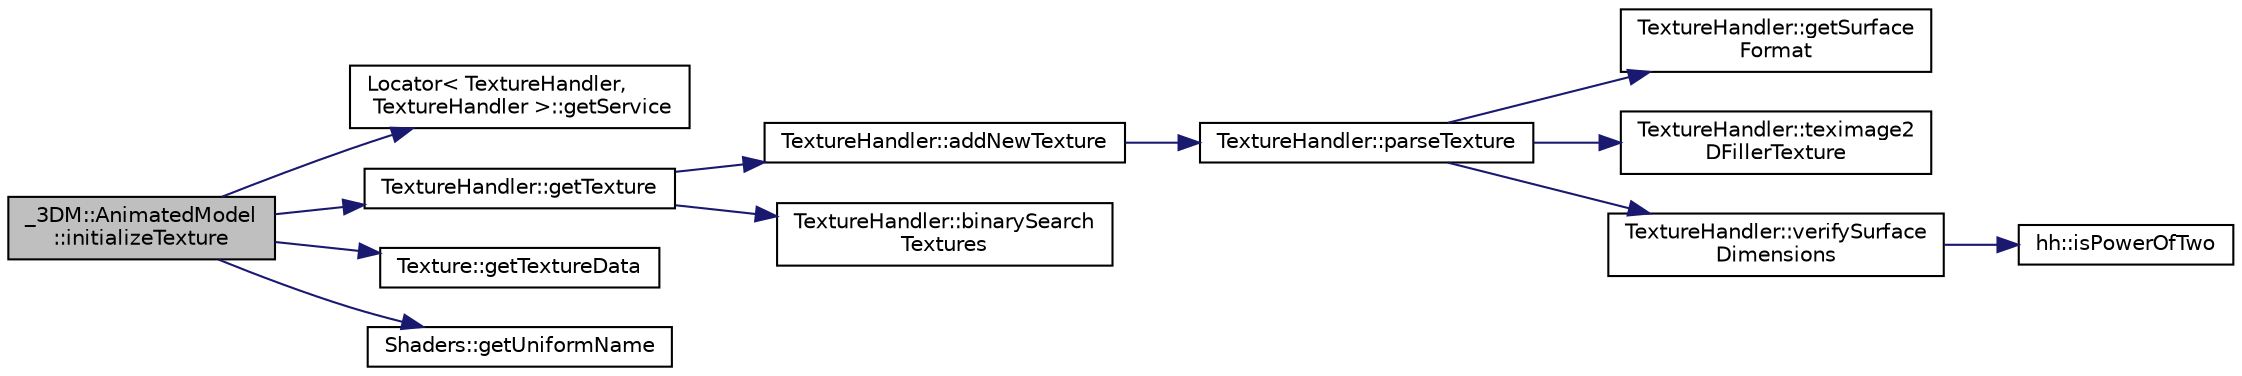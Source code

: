 digraph "_3DM::AnimatedModel::initializeTexture"
{
 // INTERACTIVE_SVG=YES
 // LATEX_PDF_SIZE
  edge [fontname="Helvetica",fontsize="10",labelfontname="Helvetica",labelfontsize="10"];
  node [fontname="Helvetica",fontsize="10",shape=record];
  rankdir="LR";
  Node1 [label="_3DM::AnimatedModel\l::initializeTexture",height=0.2,width=0.4,color="black", fillcolor="grey75", style="filled", fontcolor="black",tooltip=" "];
  Node1 -> Node2 [color="midnightblue",fontsize="10",style="solid",fontname="Helvetica"];
  Node2 [label="Locator\< TextureHandler,\l TextureHandler \>::getService",height=0.2,width=0.4,color="black", fillcolor="white", style="filled",URL="$d2/d23/class_locator.html#a310ebd51e96b6341e25471b651afaf34",tooltip=" "];
  Node1 -> Node3 [color="midnightblue",fontsize="10",style="solid",fontname="Helvetica"];
  Node3 [label="TextureHandler::getTexture",height=0.2,width=0.4,color="black", fillcolor="white", style="filled",URL="$d7/d13/class_texture_handler.html#a85fb7e3ae43c7a58a288e7285b9e58bf",tooltip=" "];
  Node3 -> Node4 [color="midnightblue",fontsize="10",style="solid",fontname="Helvetica"];
  Node4 [label="TextureHandler::addNewTexture",height=0.2,width=0.4,color="black", fillcolor="white", style="filled",URL="$d7/d13/class_texture_handler.html#a7b2135a42ef0d0d83fcfe8cf8d61828e",tooltip=" "];
  Node4 -> Node5 [color="midnightblue",fontsize="10",style="solid",fontname="Helvetica"];
  Node5 [label="TextureHandler::parseTexture",height=0.2,width=0.4,color="black", fillcolor="white", style="filled",URL="$d7/d13/class_texture_handler.html#a11178629a8ef637496caabd5ddbae66d",tooltip=" "];
  Node5 -> Node6 [color="midnightblue",fontsize="10",style="solid",fontname="Helvetica"];
  Node6 [label="TextureHandler::getSurface\lFormat",height=0.2,width=0.4,color="black", fillcolor="white", style="filled",URL="$d7/d13/class_texture_handler.html#ac16e35d1c6ff692b412cec898f0eae42",tooltip=" "];
  Node5 -> Node7 [color="midnightblue",fontsize="10",style="solid",fontname="Helvetica"];
  Node7 [label="TextureHandler::teximage2\lDFillerTexture",height=0.2,width=0.4,color="black", fillcolor="white", style="filled",URL="$d7/d13/class_texture_handler.html#a49d75156d87a0d0666693dbae6a6c5a4",tooltip=" "];
  Node5 -> Node8 [color="midnightblue",fontsize="10",style="solid",fontname="Helvetica"];
  Node8 [label="TextureHandler::verifySurface\lDimensions",height=0.2,width=0.4,color="black", fillcolor="white", style="filled",URL="$d7/d13/class_texture_handler.html#a6420e706aa78904c657f5f95165ec207",tooltip=" "];
  Node8 -> Node9 [color="midnightblue",fontsize="10",style="solid",fontname="Helvetica"];
  Node9 [label="hh::isPowerOfTwo",height=0.2,width=0.4,color="black", fillcolor="white", style="filled",URL="$d7/dd1/namespacehh.html#ac873cd925e3e7e68b6975dac4182baa7",tooltip=" "];
  Node3 -> Node10 [color="midnightblue",fontsize="10",style="solid",fontname="Helvetica"];
  Node10 [label="TextureHandler::binarySearch\lTextures",height=0.2,width=0.4,color="black", fillcolor="white", style="filled",URL="$d7/d13/class_texture_handler.html#a3a76dad8ed61e8776536fd2cb59bab10",tooltip=" "];
  Node1 -> Node11 [color="midnightblue",fontsize="10",style="solid",fontname="Helvetica"];
  Node11 [label="Texture::getTextureData",height=0.2,width=0.4,color="black", fillcolor="white", style="filled",URL="$d2/d7f/class_texture.html#a922a73acbaee522dd96d971b630da0fa",tooltip=" "];
  Node1 -> Node12 [color="midnightblue",fontsize="10",style="solid",fontname="Helvetica"];
  Node12 [label="Shaders::getUniformName",height=0.2,width=0.4,color="black", fillcolor="white", style="filled",URL="$d7/da2/namespace_shaders.html#a25a80e81a8051ed31ecab4ed167b0be8",tooltip=" "];
}

